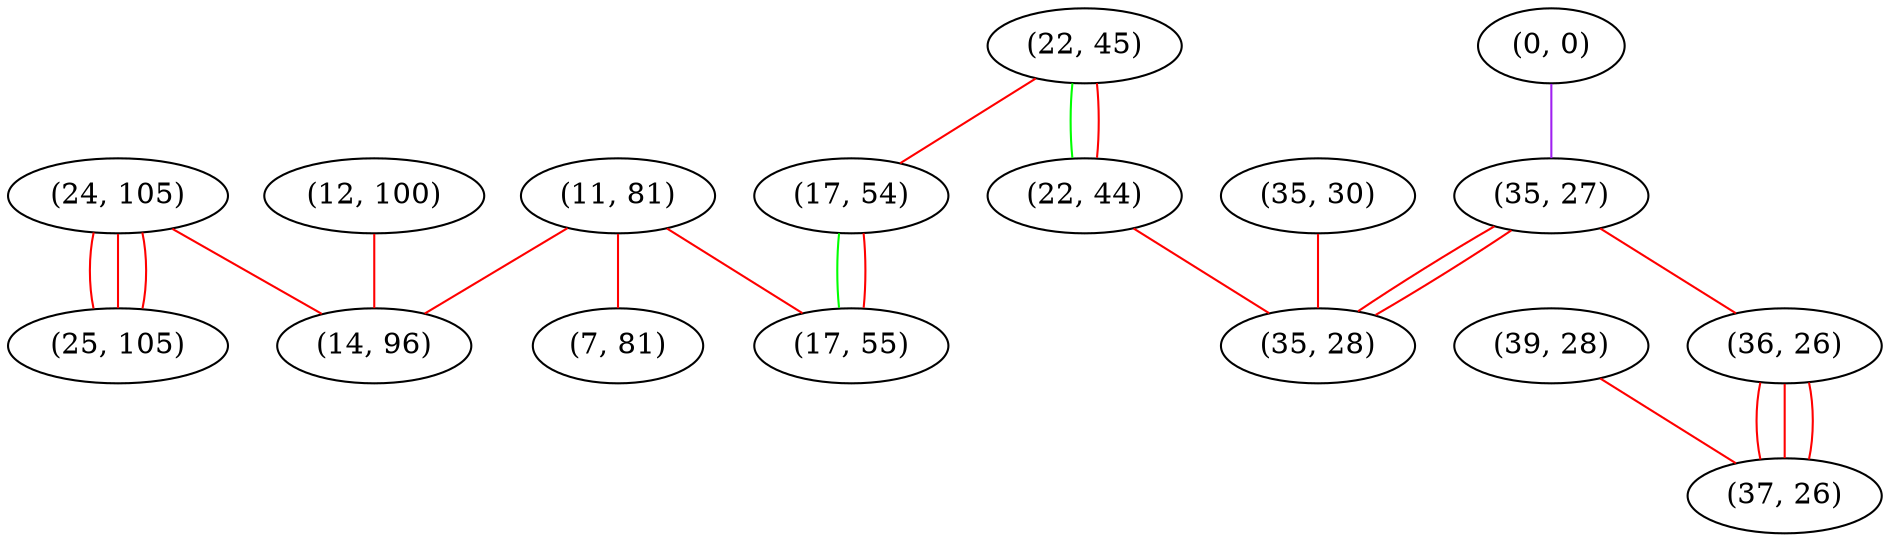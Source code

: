 graph "" {
"(24, 105)";
"(11, 81)";
"(22, 45)";
"(0, 0)";
"(22, 44)";
"(7, 81)";
"(35, 30)";
"(35, 27)";
"(36, 26)";
"(12, 100)";
"(17, 54)";
"(14, 96)";
"(17, 55)";
"(39, 28)";
"(35, 28)";
"(25, 105)";
"(37, 26)";
"(24, 105)" -- "(14, 96)"  [color=red, key=0, weight=1];
"(24, 105)" -- "(25, 105)"  [color=red, key=0, weight=1];
"(24, 105)" -- "(25, 105)"  [color=red, key=1, weight=1];
"(24, 105)" -- "(25, 105)"  [color=red, key=2, weight=1];
"(11, 81)" -- "(17, 55)"  [color=red, key=0, weight=1];
"(11, 81)" -- "(14, 96)"  [color=red, key=0, weight=1];
"(11, 81)" -- "(7, 81)"  [color=red, key=0, weight=1];
"(22, 45)" -- "(22, 44)"  [color=green, key=0, weight=2];
"(22, 45)" -- "(22, 44)"  [color=red, key=1, weight=1];
"(22, 45)" -- "(17, 54)"  [color=red, key=0, weight=1];
"(0, 0)" -- "(35, 27)"  [color=purple, key=0, weight=4];
"(22, 44)" -- "(35, 28)"  [color=red, key=0, weight=1];
"(35, 30)" -- "(35, 28)"  [color=red, key=0, weight=1];
"(35, 27)" -- "(36, 26)"  [color=red, key=0, weight=1];
"(35, 27)" -- "(35, 28)"  [color=red, key=0, weight=1];
"(35, 27)" -- "(35, 28)"  [color=red, key=1, weight=1];
"(36, 26)" -- "(37, 26)"  [color=red, key=0, weight=1];
"(36, 26)" -- "(37, 26)"  [color=red, key=1, weight=1];
"(36, 26)" -- "(37, 26)"  [color=red, key=2, weight=1];
"(12, 100)" -- "(14, 96)"  [color=red, key=0, weight=1];
"(17, 54)" -- "(17, 55)"  [color=green, key=0, weight=2];
"(17, 54)" -- "(17, 55)"  [color=red, key=1, weight=1];
"(39, 28)" -- "(37, 26)"  [color=red, key=0, weight=1];
}
